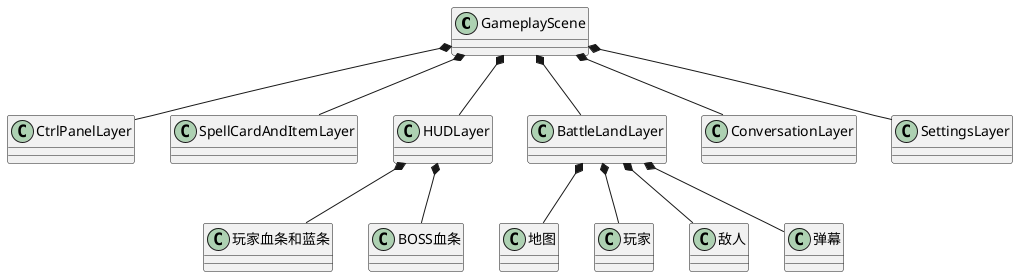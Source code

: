 @startuml

GameplayScene *-- CtrlPanelLayer
GameplayScene *-- SpellCardAndItemLayer
GameplayScene *-- HUDLayer
GameplayScene *-- BattleLandLayer
GameplayScene *-- ConversationLayer
GameplayScene *-- SettingsLayer


BattleLandLayer *-- 地图
BattleLandLayer *-- 玩家
BattleLandLayer *-- 敌人
BattleLandLayer *-- 弹幕

HUDLayer *-- 玩家血条和蓝条
HUDLayer *-- BOSS血条

@enduml